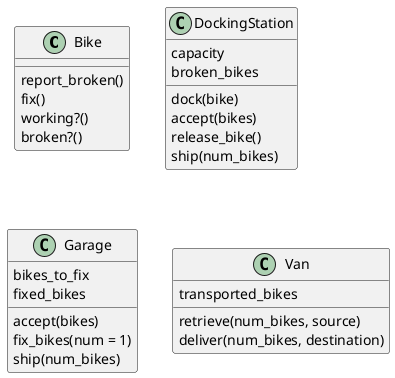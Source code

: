 @startuml

class Bike {
report_broken()
fix()
working?()
broken?()
}

class DockingStation {
capacity
broken_bikes
dock(bike)
accept(bikes)
release_bike()
ship(num_bikes)
}

class Garage {
bikes_to_fix
fixed_bikes
accept(bikes)
fix_bikes(num = 1)
ship(num_bikes)
}

class Van {
transported_bikes
retrieve(num_bikes, source)
deliver(num_bikes, destination)
}

@enduml
